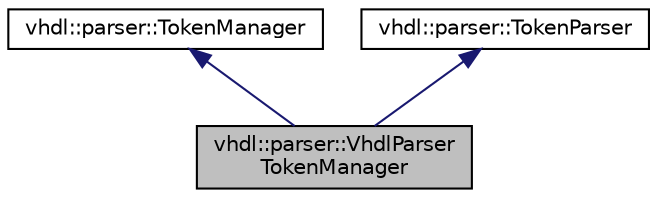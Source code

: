 digraph "vhdl::parser::VhdlParserTokenManager"
{
 // INTERACTIVE_SVG=YES
 // LATEX_PDF_SIZE
  edge [fontname="Helvetica",fontsize="10",labelfontname="Helvetica",labelfontsize="10"];
  node [fontname="Helvetica",fontsize="10",shape=record];
  Node1 [label="vhdl::parser::VhdlParser\lTokenManager",height=0.2,width=0.4,color="black", fillcolor="grey75", style="filled", fontcolor="black",tooltip="Token Manager."];
  Node2 -> Node1 [dir="back",color="midnightblue",fontsize="10",style="solid",fontname="Helvetica"];
  Node2 [label="vhdl::parser::TokenManager",height=0.2,width=0.4,color="black", fillcolor="white", style="filled",URL="$d3/d2c/classvhdl_1_1parser_1_1_token_manager.html",tooltip="An implementation for this interface is generated by JavaCCParser."];
  Node3 -> Node1 [dir="back",color="midnightblue",fontsize="10",style="solid",fontname="Helvetica"];
  Node3 [label="vhdl::parser::TokenParser",height=0.2,width=0.4,color="black", fillcolor="white", style="filled",URL="$d8/d73/classvhdl_1_1parser_1_1_token_parser.html",tooltip=" "];
}
